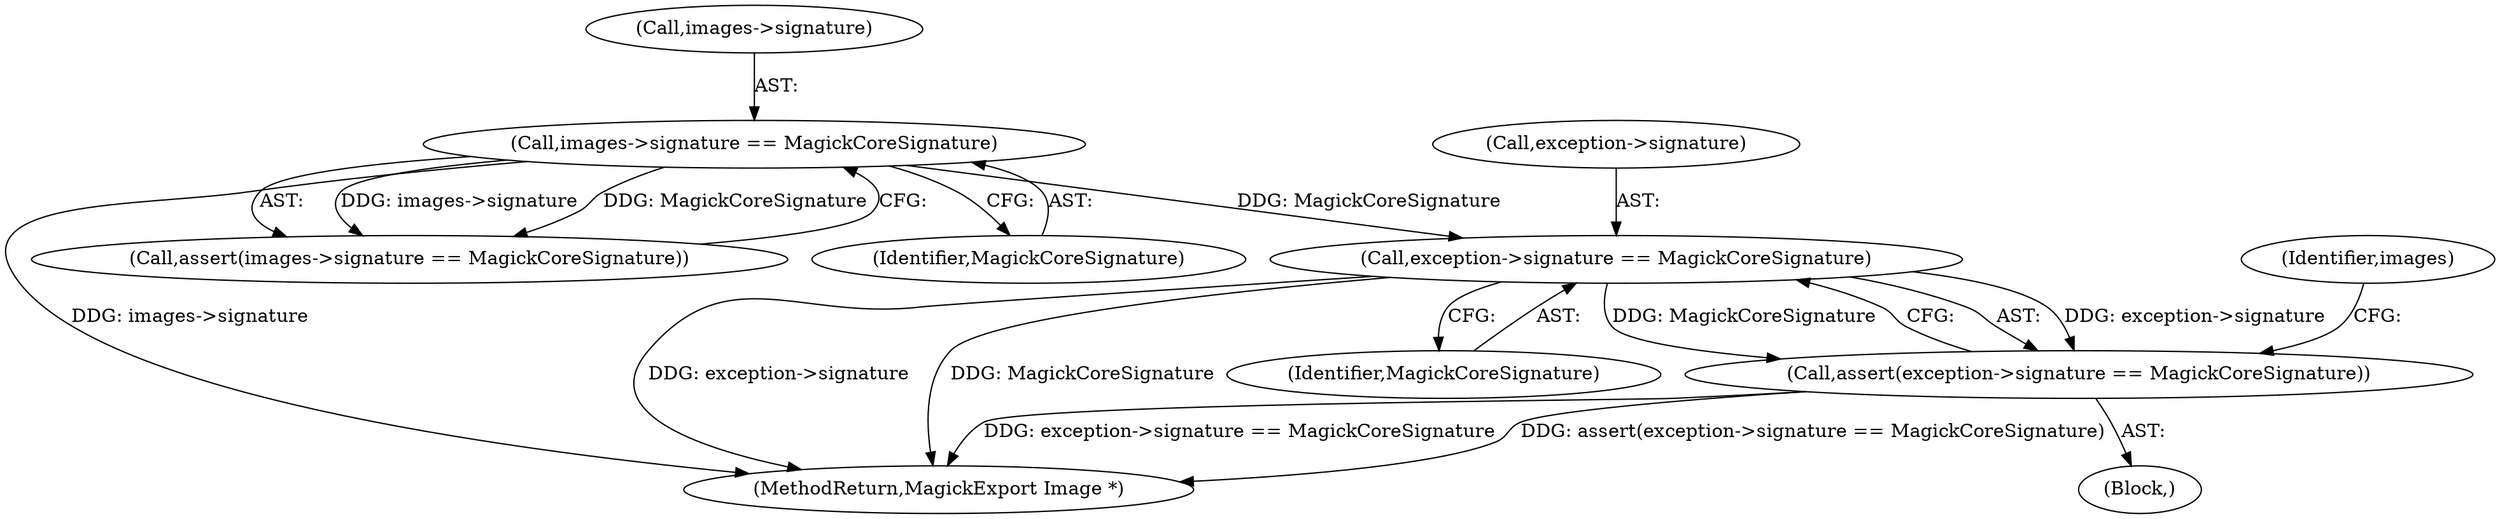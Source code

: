 digraph "0_ImageMagick6_19651f3db63fa1511ed83a348c4c82fa553f8d01_0@pointer" {
"1000159" [label="(Call,exception->signature == MagickCoreSignature)"];
"1000132" [label="(Call,images->signature == MagickCoreSignature)"];
"1000158" [label="(Call,assert(exception->signature == MagickCoreSignature))"];
"1000133" [label="(Call,images->signature)"];
"1000105" [label="(Block,)"];
"1001646" [label="(MethodReturn,MagickExport Image *)"];
"1000131" [label="(Call,assert(images->signature == MagickCoreSignature))"];
"1000163" [label="(Identifier,MagickCoreSignature)"];
"1000167" [label="(Identifier,images)"];
"1000132" [label="(Call,images->signature == MagickCoreSignature)"];
"1000159" [label="(Call,exception->signature == MagickCoreSignature)"];
"1000158" [label="(Call,assert(exception->signature == MagickCoreSignature))"];
"1000136" [label="(Identifier,MagickCoreSignature)"];
"1000160" [label="(Call,exception->signature)"];
"1000159" -> "1000158"  [label="AST: "];
"1000159" -> "1000163"  [label="CFG: "];
"1000160" -> "1000159"  [label="AST: "];
"1000163" -> "1000159"  [label="AST: "];
"1000158" -> "1000159"  [label="CFG: "];
"1000159" -> "1001646"  [label="DDG: exception->signature"];
"1000159" -> "1001646"  [label="DDG: MagickCoreSignature"];
"1000159" -> "1000158"  [label="DDG: exception->signature"];
"1000159" -> "1000158"  [label="DDG: MagickCoreSignature"];
"1000132" -> "1000159"  [label="DDG: MagickCoreSignature"];
"1000132" -> "1000131"  [label="AST: "];
"1000132" -> "1000136"  [label="CFG: "];
"1000133" -> "1000132"  [label="AST: "];
"1000136" -> "1000132"  [label="AST: "];
"1000131" -> "1000132"  [label="CFG: "];
"1000132" -> "1001646"  [label="DDG: images->signature"];
"1000132" -> "1000131"  [label="DDG: images->signature"];
"1000132" -> "1000131"  [label="DDG: MagickCoreSignature"];
"1000158" -> "1000105"  [label="AST: "];
"1000167" -> "1000158"  [label="CFG: "];
"1000158" -> "1001646"  [label="DDG: exception->signature == MagickCoreSignature"];
"1000158" -> "1001646"  [label="DDG: assert(exception->signature == MagickCoreSignature)"];
}
